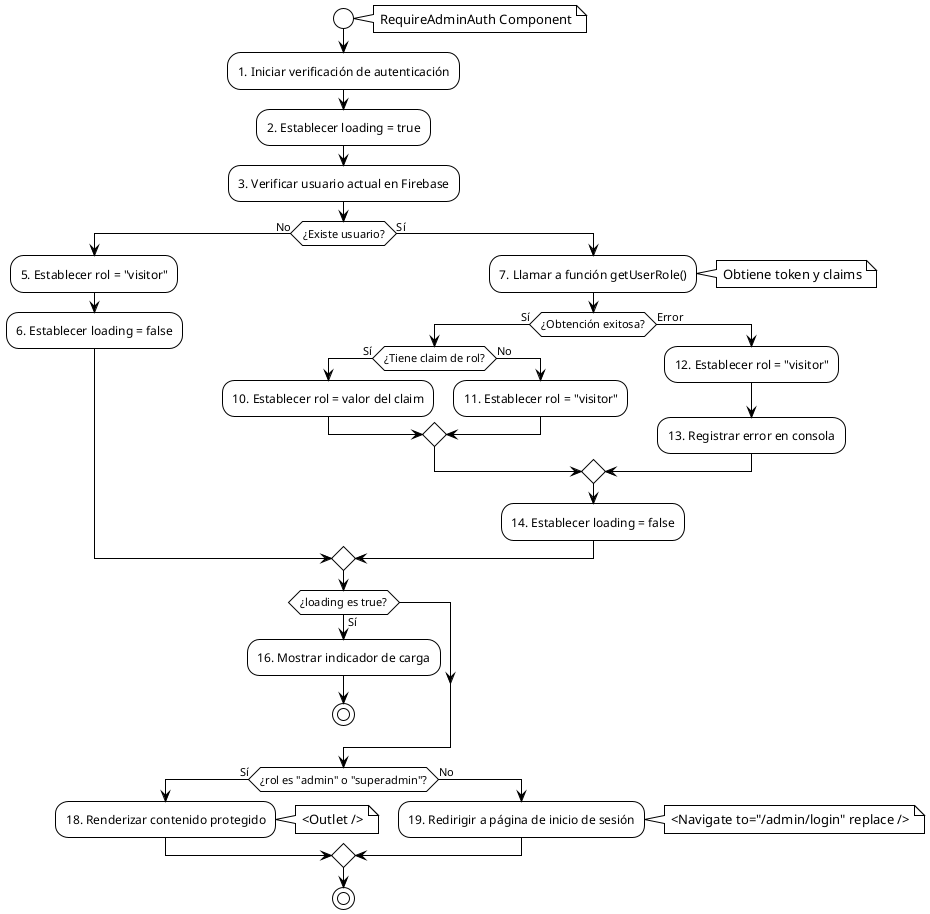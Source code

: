 @startuml
!theme plain
skinparam monochrome true
skinparam shadowing false
skinparam defaultFontName Arial
skinparam ArrowFontSize 11

start
note right: RequireAdminAuth Component

' 1
:1. Iniciar verificación de autenticación;
:2. Establecer loading = true;

' 3
:3. Verificar usuario actual en Firebase;

' 4 - Decisión 1
if (¿Existe usuario?) then (No)
  ' 5
  :5. Establecer rol = "visitor";
  :6. Establecer loading = false;
else (Sí)
  ' 7
  :7. Llamar a función getUserRole();
  note right: Obtiene token y claims
  
  ' 8 - Decisión 2
  if (¿Obtención exitosa?) then (Sí)
    ' 9 - Decisión 3
    if (¿Tiene claim de rol?) then (Sí)
      ' 10
      :10. Establecer rol = valor del claim;
    else (No)
      ' 11
      :11. Establecer rol = "visitor";
    endif
  else (Error)
    ' 12
    :12. Establecer rol = "visitor";
    :13. Registrar error en consola;
  endif
  
  ' 14
  :14. Establecer loading = false;
endif

' 15 - Decisión 4
if (¿loading es true?) then (Sí)
  ' 16
  :16. Mostrar indicador de carga;
  stop
endif

' 17 - Decisión 5
if (¿rol es "admin" o "superadmin"?) then (Sí)
  ' 18
  :18. Renderizar contenido protegido;
  note right: <Outlet />
else (No)
  ' 19
  :19. Redirigir a página de inicio de sesión;
  note right: <Navigate to="/admin/login" replace />
endif

stop
@enduml